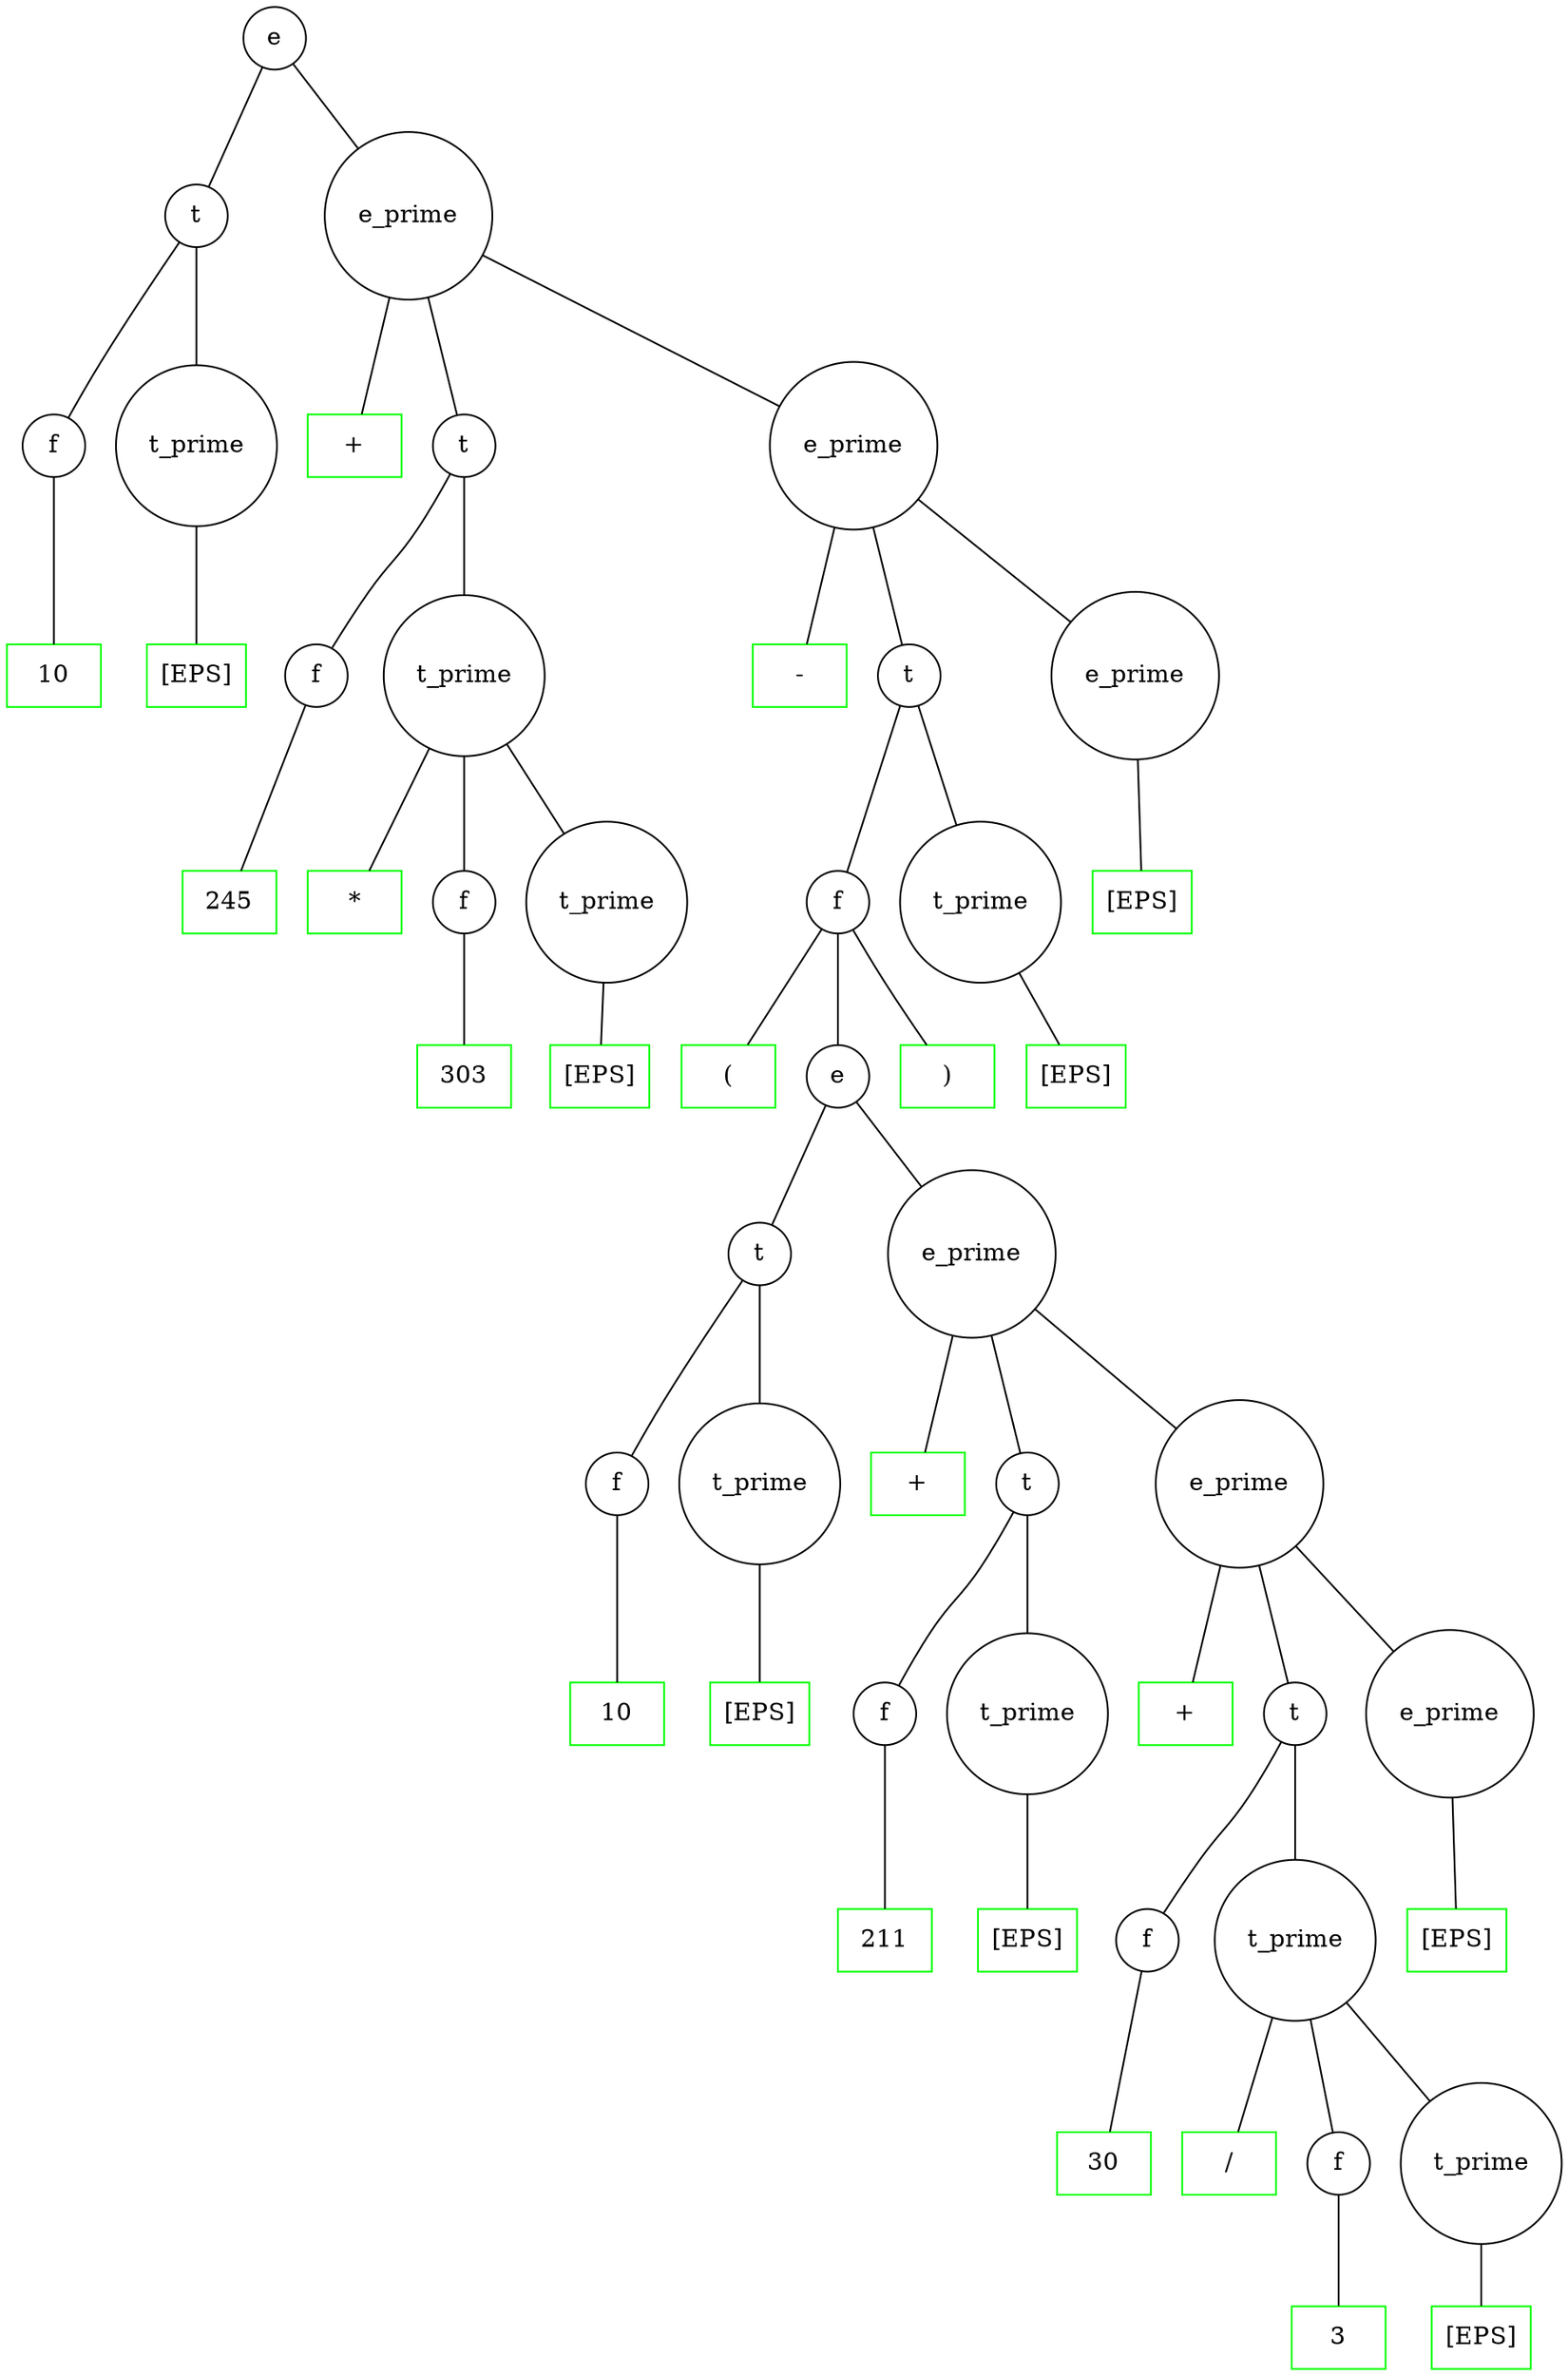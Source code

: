 strict graph TranslatorGenerator {
    1[label="e" shape=circle];
    2[label="t" shape=circle];
    3[label="f" shape=circle];
    4[label="10" shape=box color=green];
    5[label="t_prime" shape=circle];
    6[label="[EPS]" shape=box color=green];
    7[label="e_prime" shape=circle];
    8[label="+" shape=box color=green];
    9[label="t" shape=circle];
    10[label="f" shape=circle];
    11[label="245" shape=box color=green];
    12[label="t_prime" shape=circle];
    13[label="*" shape=box color=green];
    14[label="f" shape=circle];
    15[label="303" shape=box color=green];
    16[label="t_prime" shape=circle];
    17[label="[EPS]" shape=box color=green];
    18[label="e_prime" shape=circle];
    19[label="-" shape=box color=green];
    20[label="t" shape=circle];
    21[label="f" shape=circle];
    22[label="(" shape=box color=green];
    23[label="e" shape=circle];
    24[label="t" shape=circle];
    25[label="f" shape=circle];
    26[label="10" shape=box color=green];
    27[label="t_prime" shape=circle];
    28[label="[EPS]" shape=box color=green];
    29[label="e_prime" shape=circle];
    30[label="+" shape=box color=green];
    31[label="t" shape=circle];
    32[label="f" shape=circle];
    33[label="211" shape=box color=green];
    34[label="t_prime" shape=circle];
    35[label="[EPS]" shape=box color=green];
    36[label="e_prime" shape=circle];
    37[label="+" shape=box color=green];
    38[label="t" shape=circle];
    39[label="f" shape=circle];
    40[label="30" shape=box color=green];
    41[label="t_prime" shape=circle];
    42[label="/" shape=box color=green];
    43[label="f" shape=circle];
    44[label="3" shape=box color=green];
    45[label="t_prime" shape=circle];
    46[label="[EPS]" shape=box color=green];
    47[label="e_prime" shape=circle];
    48[label="[EPS]" shape=box color=green];
    49[label=")" shape=box color=green];
    50[label="t_prime" shape=circle];
    51[label="[EPS]" shape=box color=green];
    52[label="e_prime" shape=circle];
    53[label="[EPS]" shape=box color=green];
    1 -- 2;
    2 -- 3;
    3 -- 4;
    2 -- 5;
    5 -- 6;
    1 -- 7;
    7 -- 8;
    7 -- 9;
    9 -- 10;
    10 -- 11;
    9 -- 12;
    12 -- 13;
    12 -- 14;
    14 -- 15;
    12 -- 16;
    16 -- 17;
    7 -- 18;
    18 -- 19;
    18 -- 20;
    20 -- 21;
    21 -- 22;
    21 -- 23;
    23 -- 24;
    24 -- 25;
    25 -- 26;
    24 -- 27;
    27 -- 28;
    23 -- 29;
    29 -- 30;
    29 -- 31;
    31 -- 32;
    32 -- 33;
    31 -- 34;
    34 -- 35;
    29 -- 36;
    36 -- 37;
    36 -- 38;
    38 -- 39;
    39 -- 40;
    38 -- 41;
    41 -- 42;
    41 -- 43;
    43 -- 44;
    41 -- 45;
    45 -- 46;
    36 -- 47;
    47 -- 48;
    21 -- 49;
    20 -- 50;
    50 -- 51;
    18 -- 52;
    52 -- 53;
}
